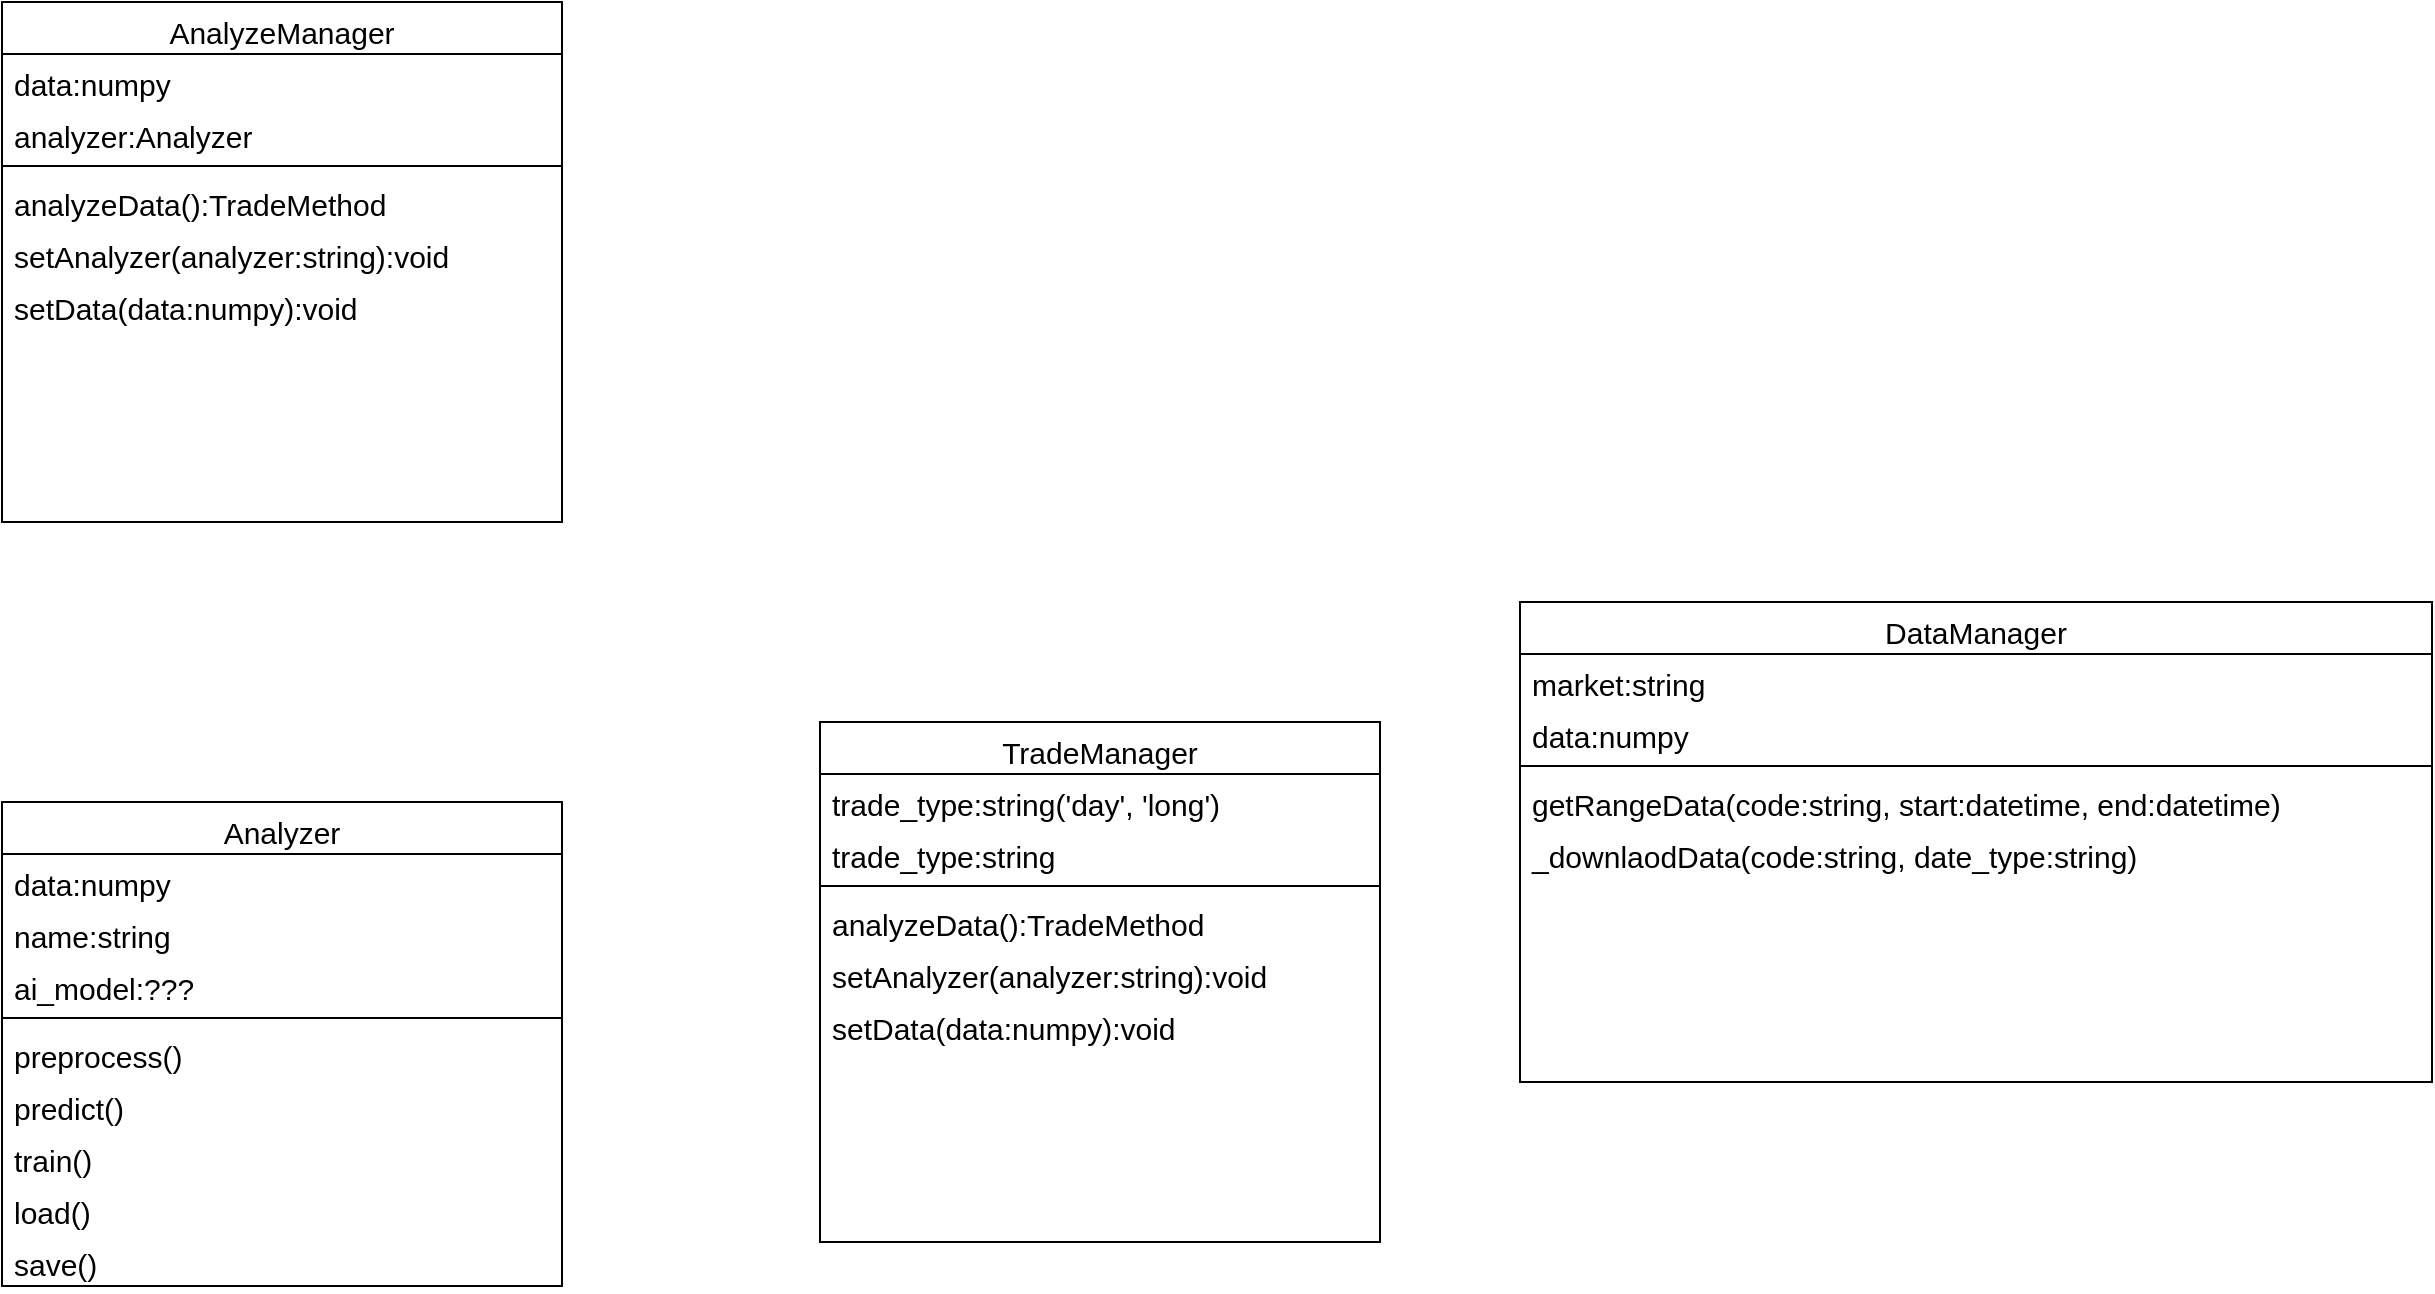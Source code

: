 <mxfile>
    <diagram id="C5RBs43oDa-KdzZeNtuy" name="Page-1">
        <mxGraphModel dx="-56" dy="228" grid="1" gridSize="10" guides="1" tooltips="1" connect="1" arrows="1" fold="1" page="1" pageScale="1" pageWidth="827" pageHeight="1169" math="0" shadow="0">
            <root>
                <mxCell id="WIyWlLk6GJQsqaUBKTNV-0"/>
                <mxCell id="WIyWlLk6GJQsqaUBKTNV-1" parent="WIyWlLk6GJQsqaUBKTNV-0"/>
                <mxCell id="RJRXO8xEYTcC3tNkJpdD-5" value="AnalyzeManager" style="swimlane;fontStyle=0;align=center;verticalAlign=top;childLayout=stackLayout;horizontal=1;startSize=26;horizontalStack=0;resizeParent=1;resizeLast=0;collapsible=1;marginBottom=0;rounded=0;shadow=0;strokeWidth=1;fontSize=15;" parent="WIyWlLk6GJQsqaUBKTNV-1" vertex="1">
                    <mxGeometry x="961" y="120" width="280" height="260" as="geometry">
                        <mxRectangle x="508" y="120" width="160" height="26" as="alternateBounds"/>
                    </mxGeometry>
                </mxCell>
                <mxCell id="RJRXO8xEYTcC3tNkJpdD-7" value="data:numpy" style="text;align=left;verticalAlign=top;spacingLeft=4;spacingRight=4;overflow=hidden;rotatable=0;points=[[0,0.5],[1,0.5]];portConstraint=eastwest;fontSize=15;" parent="RJRXO8xEYTcC3tNkJpdD-5" vertex="1">
                    <mxGeometry y="26" width="280" height="26" as="geometry"/>
                </mxCell>
                <mxCell id="RJRXO8xEYTcC3tNkJpdD-13" value="analyzer:Analyzer" style="text;align=left;verticalAlign=top;spacingLeft=4;spacingRight=4;overflow=hidden;rotatable=0;points=[[0,0.5],[1,0.5]];portConstraint=eastwest;fontSize=15;" parent="RJRXO8xEYTcC3tNkJpdD-5" vertex="1">
                    <mxGeometry y="52" width="280" height="26" as="geometry"/>
                </mxCell>
                <mxCell id="RJRXO8xEYTcC3tNkJpdD-8" value="" style="line;html=1;strokeWidth=1;align=left;verticalAlign=middle;spacingTop=-1;spacingLeft=3;spacingRight=3;rotatable=0;labelPosition=right;points=[];portConstraint=eastwest;fontSize=15;" parent="RJRXO8xEYTcC3tNkJpdD-5" vertex="1">
                    <mxGeometry y="78" width="280" height="8" as="geometry"/>
                </mxCell>
                <mxCell id="RJRXO8xEYTcC3tNkJpdD-9" value="analyzeData():TradeMethod" style="text;align=left;verticalAlign=top;spacingLeft=4;spacingRight=4;overflow=hidden;rotatable=0;points=[[0,0.5],[1,0.5]];portConstraint=eastwest;fontSize=15;" parent="RJRXO8xEYTcC3tNkJpdD-5" vertex="1">
                    <mxGeometry y="86" width="280" height="26" as="geometry"/>
                </mxCell>
                <mxCell id="RJRXO8xEYTcC3tNkJpdD-10" value="setAnalyzer(analyzer:string):void" style="text;align=left;verticalAlign=top;spacingLeft=4;spacingRight=4;overflow=hidden;rotatable=0;points=[[0,0.5],[1,0.5]];portConstraint=eastwest;rounded=0;shadow=0;html=0;fontSize=15;" parent="RJRXO8xEYTcC3tNkJpdD-5" vertex="1">
                    <mxGeometry y="112" width="280" height="26" as="geometry"/>
                </mxCell>
                <mxCell id="RJRXO8xEYTcC3tNkJpdD-11" value="setData(data:numpy):void" style="text;align=left;verticalAlign=top;spacingLeft=4;spacingRight=4;overflow=hidden;rotatable=0;points=[[0,0.5],[1,0.5]];portConstraint=eastwest;rounded=0;shadow=0;html=0;fontSize=15;" parent="RJRXO8xEYTcC3tNkJpdD-5" vertex="1">
                    <mxGeometry y="138" width="280" height="120" as="geometry"/>
                </mxCell>
                <mxCell id="zkfFHV4jXpPFQw0GAbJ--17" value="DataManager" style="swimlane;fontStyle=0;align=center;verticalAlign=top;childLayout=stackLayout;horizontal=1;startSize=26;horizontalStack=0;resizeParent=1;resizeLast=0;collapsible=1;marginBottom=0;rounded=0;shadow=0;strokeWidth=1;fontSize=15;" parent="WIyWlLk6GJQsqaUBKTNV-1" vertex="1">
                    <mxGeometry x="1720" y="420" width="456" height="240" as="geometry">
                        <mxRectangle x="508" y="120" width="160" height="26" as="alternateBounds"/>
                    </mxGeometry>
                </mxCell>
                <mxCell id="zkfFHV4jXpPFQw0GAbJ--18" value="market:string" style="text;align=left;verticalAlign=top;spacingLeft=4;spacingRight=4;overflow=hidden;rotatable=0;points=[[0,0.5],[1,0.5]];portConstraint=eastwest;fontSize=15;" parent="zkfFHV4jXpPFQw0GAbJ--17" vertex="1">
                    <mxGeometry y="26" width="456" height="26" as="geometry"/>
                </mxCell>
                <mxCell id="RJRXO8xEYTcC3tNkJpdD-4" value="data:numpy" style="text;align=left;verticalAlign=top;spacingLeft=4;spacingRight=4;overflow=hidden;rotatable=0;points=[[0,0.5],[1,0.5]];portConstraint=eastwest;fontSize=15;" parent="zkfFHV4jXpPFQw0GAbJ--17" vertex="1">
                    <mxGeometry y="52" width="456" height="26" as="geometry"/>
                </mxCell>
                <mxCell id="zkfFHV4jXpPFQw0GAbJ--23" value="" style="line;html=1;strokeWidth=1;align=left;verticalAlign=middle;spacingTop=-1;spacingLeft=3;spacingRight=3;rotatable=0;labelPosition=right;points=[];portConstraint=eastwest;fontSize=15;" parent="zkfFHV4jXpPFQw0GAbJ--17" vertex="1">
                    <mxGeometry y="78" width="456" height="8" as="geometry"/>
                </mxCell>
                <mxCell id="zkfFHV4jXpPFQw0GAbJ--25" value="getRangeData(code:string, start:datetime, end:datetime)" style="text;align=left;verticalAlign=top;spacingLeft=4;spacingRight=4;overflow=hidden;rotatable=0;points=[[0,0.5],[1,0.5]];portConstraint=eastwest;fontSize=15;" parent="zkfFHV4jXpPFQw0GAbJ--17" vertex="1">
                    <mxGeometry y="86" width="456" height="26" as="geometry"/>
                </mxCell>
                <mxCell id="RJRXO8xEYTcC3tNkJpdD-3" value="_downlaodData(code:string, date_type:string)" style="text;align=left;verticalAlign=top;spacingLeft=4;spacingRight=4;overflow=hidden;rotatable=0;points=[[0,0.5],[1,0.5]];portConstraint=eastwest;rounded=0;shadow=0;html=0;fontSize=15;" parent="zkfFHV4jXpPFQw0GAbJ--17" vertex="1">
                    <mxGeometry y="112" width="456" height="26" as="geometry"/>
                </mxCell>
                <mxCell id="RJRXO8xEYTcC3tNkJpdD-14" value="Analyzer" style="swimlane;fontStyle=0;align=center;verticalAlign=top;childLayout=stackLayout;horizontal=1;startSize=26;horizontalStack=0;resizeParent=1;resizeLast=0;collapsible=1;marginBottom=0;rounded=0;shadow=0;strokeWidth=1;fontSize=15;" parent="WIyWlLk6GJQsqaUBKTNV-1" vertex="1">
                    <mxGeometry x="961" y="520" width="280" height="242" as="geometry">
                        <mxRectangle x="508" y="120" width="160" height="26" as="alternateBounds"/>
                    </mxGeometry>
                </mxCell>
                <mxCell id="RJRXO8xEYTcC3tNkJpdD-16" value="data:numpy" style="text;align=left;verticalAlign=top;spacingLeft=4;spacingRight=4;overflow=hidden;rotatable=0;points=[[0,0.5],[1,0.5]];portConstraint=eastwest;fontSize=15;" parent="RJRXO8xEYTcC3tNkJpdD-14" vertex="1">
                    <mxGeometry y="26" width="280" height="26" as="geometry"/>
                </mxCell>
                <mxCell id="RJRXO8xEYTcC3tNkJpdD-23" value="name:string" style="text;align=left;verticalAlign=top;spacingLeft=4;spacingRight=4;overflow=hidden;rotatable=0;points=[[0,0.5],[1,0.5]];portConstraint=eastwest;fontSize=15;" parent="RJRXO8xEYTcC3tNkJpdD-14" vertex="1">
                    <mxGeometry y="52" width="280" height="26" as="geometry"/>
                </mxCell>
                <mxCell id="RJRXO8xEYTcC3tNkJpdD-24" value="ai_model:???" style="text;align=left;verticalAlign=top;spacingLeft=4;spacingRight=4;overflow=hidden;rotatable=0;points=[[0,0.5],[1,0.5]];portConstraint=eastwest;fontSize=15;" parent="RJRXO8xEYTcC3tNkJpdD-14" vertex="1">
                    <mxGeometry y="78" width="280" height="26" as="geometry"/>
                </mxCell>
                <mxCell id="RJRXO8xEYTcC3tNkJpdD-17" value="" style="line;html=1;strokeWidth=1;align=left;verticalAlign=middle;spacingTop=-1;spacingLeft=3;spacingRight=3;rotatable=0;labelPosition=right;points=[];portConstraint=eastwest;fontSize=15;" parent="RJRXO8xEYTcC3tNkJpdD-14" vertex="1">
                    <mxGeometry y="104" width="280" height="8" as="geometry"/>
                </mxCell>
                <mxCell id="RJRXO8xEYTcC3tNkJpdD-18" value="preprocess()" style="text;align=left;verticalAlign=top;spacingLeft=4;spacingRight=4;overflow=hidden;rotatable=0;points=[[0,0.5],[1,0.5]];portConstraint=eastwest;fontSize=15;" parent="RJRXO8xEYTcC3tNkJpdD-14" vertex="1">
                    <mxGeometry y="112" width="280" height="26" as="geometry"/>
                </mxCell>
                <mxCell id="RJRXO8xEYTcC3tNkJpdD-15" value="predict()" style="text;align=left;verticalAlign=top;spacingLeft=4;spacingRight=4;overflow=hidden;rotatable=0;points=[[0,0.5],[1,0.5]];portConstraint=eastwest;fontSize=15;" parent="RJRXO8xEYTcC3tNkJpdD-14" vertex="1">
                    <mxGeometry y="138" width="280" height="26" as="geometry"/>
                </mxCell>
                <mxCell id="RJRXO8xEYTcC3tNkJpdD-19" value="train()" style="text;align=left;verticalAlign=top;spacingLeft=4;spacingRight=4;overflow=hidden;rotatable=0;points=[[0,0.5],[1,0.5]];portConstraint=eastwest;rounded=0;shadow=0;html=0;fontSize=15;" parent="RJRXO8xEYTcC3tNkJpdD-14" vertex="1">
                    <mxGeometry y="164" width="280" height="26" as="geometry"/>
                </mxCell>
                <mxCell id="RJRXO8xEYTcC3tNkJpdD-25" value="load()" style="text;align=left;verticalAlign=top;spacingLeft=4;spacingRight=4;overflow=hidden;rotatable=0;points=[[0,0.5],[1,0.5]];portConstraint=eastwest;fontSize=15;" parent="RJRXO8xEYTcC3tNkJpdD-14" vertex="1">
                    <mxGeometry y="190" width="280" height="26" as="geometry"/>
                </mxCell>
                <mxCell id="RJRXO8xEYTcC3tNkJpdD-26" value="save()" style="text;align=left;verticalAlign=top;spacingLeft=4;spacingRight=4;overflow=hidden;rotatable=0;points=[[0,0.5],[1,0.5]];portConstraint=eastwest;fontSize=15;" parent="RJRXO8xEYTcC3tNkJpdD-14" vertex="1">
                    <mxGeometry y="216" width="280" height="26" as="geometry"/>
                </mxCell>
                <mxCell id="0" value="TradeManager" style="swimlane;fontStyle=0;align=center;verticalAlign=top;childLayout=stackLayout;horizontal=1;startSize=26;horizontalStack=0;resizeParent=1;resizeLast=0;collapsible=1;marginBottom=0;rounded=0;shadow=0;strokeWidth=1;fontSize=15;" parent="WIyWlLk6GJQsqaUBKTNV-1" vertex="1">
                    <mxGeometry x="1370" y="480" width="280" height="260" as="geometry">
                        <mxRectangle x="508" y="120" width="160" height="26" as="alternateBounds"/>
                    </mxGeometry>
                </mxCell>
                <mxCell id="2" value="trade_type:string('day', 'long')" style="text;align=left;verticalAlign=top;spacingLeft=4;spacingRight=4;overflow=hidden;rotatable=0;points=[[0,0.5],[1,0.5]];portConstraint=eastwest;fontSize=15;" parent="0" vertex="1">
                    <mxGeometry y="26" width="280" height="26" as="geometry"/>
                </mxCell>
                <mxCell id="7" value="trade_type:string" style="text;align=left;verticalAlign=top;spacingLeft=4;spacingRight=4;overflow=hidden;rotatable=0;points=[[0,0.5],[1,0.5]];portConstraint=eastwest;fontSize=15;" parent="0" vertex="1">
                    <mxGeometry y="52" width="280" height="26" as="geometry"/>
                </mxCell>
                <mxCell id="3" value="" style="line;html=1;strokeWidth=1;align=left;verticalAlign=middle;spacingTop=-1;spacingLeft=3;spacingRight=3;rotatable=0;labelPosition=right;points=[];portConstraint=eastwest;fontSize=15;" parent="0" vertex="1">
                    <mxGeometry y="78" width="280" height="8" as="geometry"/>
                </mxCell>
                <mxCell id="4" value="analyzeData():TradeMethod" style="text;align=left;verticalAlign=top;spacingLeft=4;spacingRight=4;overflow=hidden;rotatable=0;points=[[0,0.5],[1,0.5]];portConstraint=eastwest;fontSize=15;" parent="0" vertex="1">
                    <mxGeometry y="86" width="280" height="26" as="geometry"/>
                </mxCell>
                <mxCell id="5" value="setAnalyzer(analyzer:string):void" style="text;align=left;verticalAlign=top;spacingLeft=4;spacingRight=4;overflow=hidden;rotatable=0;points=[[0,0.5],[1,0.5]];portConstraint=eastwest;rounded=0;shadow=0;html=0;fontSize=15;" parent="0" vertex="1">
                    <mxGeometry y="112" width="280" height="26" as="geometry"/>
                </mxCell>
                <mxCell id="6" value="setData(data:numpy):void" style="text;align=left;verticalAlign=top;spacingLeft=4;spacingRight=4;overflow=hidden;rotatable=0;points=[[0,0.5],[1,0.5]];portConstraint=eastwest;rounded=0;shadow=0;html=0;fontSize=15;" parent="0" vertex="1">
                    <mxGeometry y="138" width="280" height="120" as="geometry"/>
                </mxCell>
            </root>
        </mxGraphModel>
    </diagram>
</mxfile>